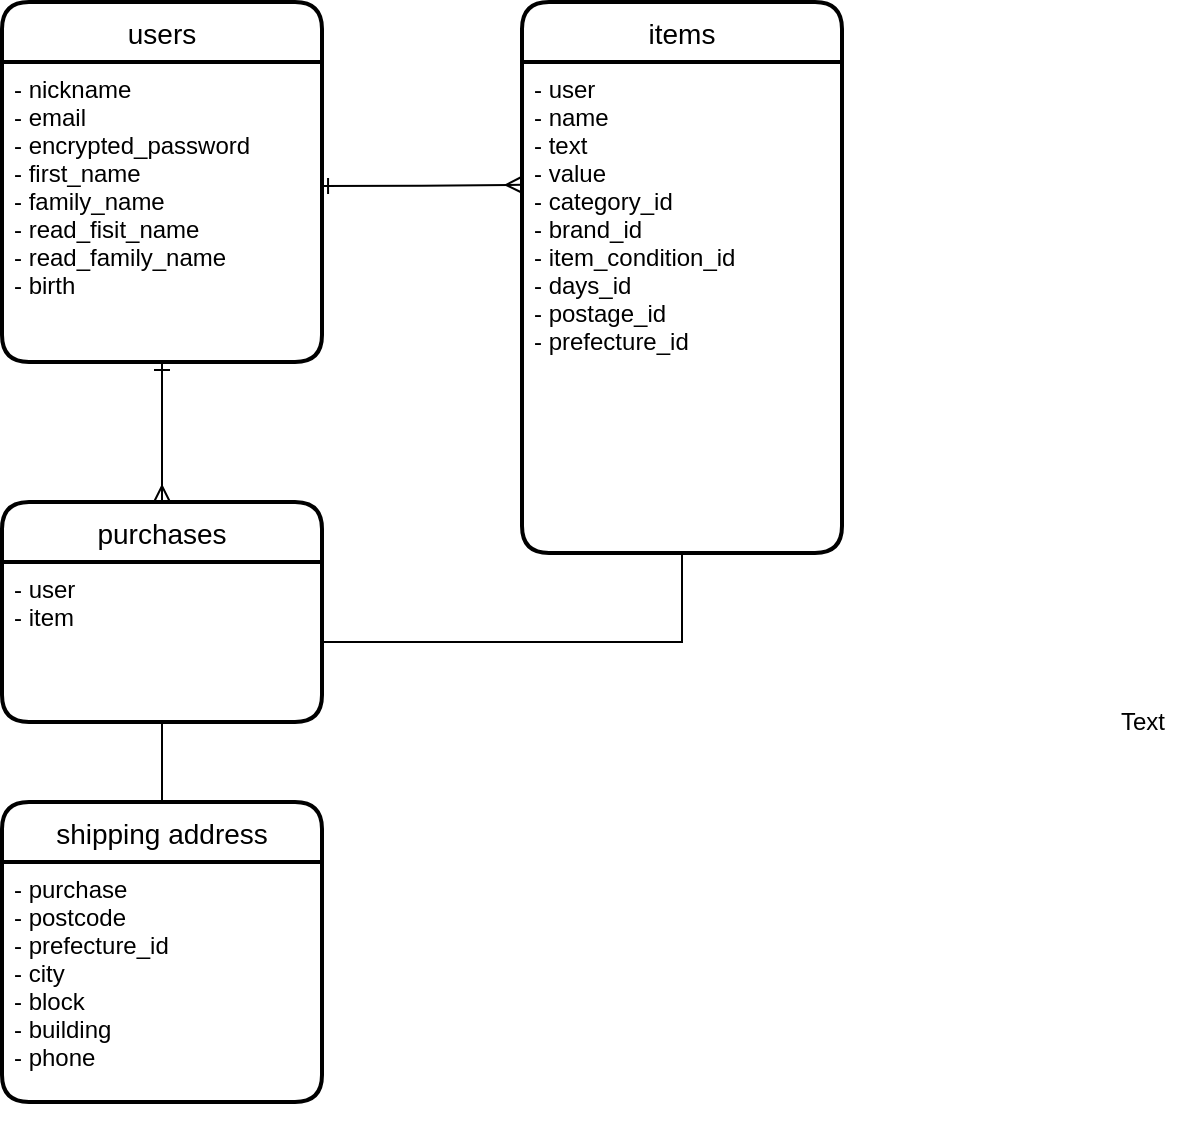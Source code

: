 <mxfile>
    <diagram id="GXA0Xu3G31MG3fQaJdB_" name="Page-1">
        <mxGraphModel dx="1180" dy="680" grid="1" gridSize="10" guides="1" tooltips="1" connect="1" arrows="1" fold="1" page="1" pageScale="1" pageWidth="850" pageHeight="1100" math="0" shadow="0">
            <root>
                <mxCell id="0"/>
                <mxCell id="1" parent="0"/>
                <mxCell id="116" value="items" style="swimlane;childLayout=stackLayout;horizontal=1;startSize=30;horizontalStack=0;rounded=1;fontSize=14;fontStyle=0;strokeWidth=2;resizeParent=0;resizeLast=1;shadow=0;dashed=0;align=center;fillColor=none;" parent="1" vertex="1">
                    <mxGeometry x="300" y="40" width="160" height="275.5" as="geometry"/>
                </mxCell>
                <mxCell id="125" style="edgeStyle=orthogonalEdgeStyle;rounded=0;orthogonalLoop=1;jettySize=auto;html=1;exitX=0.5;exitY=1;exitDx=0;exitDy=0;" parent="116" source="117" target="117" edge="1">
                    <mxGeometry relative="1" as="geometry"/>
                </mxCell>
                <mxCell id="117" value="- user&#10;- name&#10;- text&#10;- value&#10;- category_id&#10;- brand_id&#10;- item_condition_id&#10;- days_id&#10;- postage_id&#10;- prefecture_id" style="align=left;strokeColor=none;fillColor=none;spacingLeft=4;fontSize=12;verticalAlign=top;resizable=0;rotatable=0;part=1;" parent="116" vertex="1">
                    <mxGeometry y="30" width="160" height="245.5" as="geometry"/>
                </mxCell>
                <mxCell id="118" value="users" style="swimlane;childLayout=stackLayout;horizontal=1;startSize=30;horizontalStack=0;rounded=1;fontSize=14;fontStyle=0;strokeWidth=2;resizeParent=0;resizeLast=1;shadow=0;dashed=0;align=center;fillColor=none;" parent="1" vertex="1">
                    <mxGeometry x="40" y="40" width="160" height="180" as="geometry"/>
                </mxCell>
                <mxCell id="119" value="- nickname&#10;- email&#10;- encrypted_password&#10;- first_name&#10;- family_name&#10;- read_fisit_name&#10;- read_family_name&#10;- birth" style="align=left;strokeColor=none;fillColor=none;spacingLeft=4;fontSize=12;verticalAlign=top;resizable=0;rotatable=0;part=1;" parent="118" vertex="1">
                    <mxGeometry y="30" width="160" height="150" as="geometry"/>
                </mxCell>
                <mxCell id="120" value="shipping address" style="swimlane;childLayout=stackLayout;horizontal=1;startSize=30;horizontalStack=0;rounded=1;fontSize=14;fontStyle=0;strokeWidth=2;resizeParent=0;resizeLast=1;shadow=0;dashed=0;align=center;fillColor=none;" parent="1" vertex="1">
                    <mxGeometry x="40" y="440" width="160" height="150" as="geometry"/>
                </mxCell>
                <mxCell id="121" value="- purchase&#10;- postcode&#10;- prefecture_id&#10;- city&#10;- block&#10;- building&#10;- phone&#10;&#10;" style="align=left;strokeColor=none;fillColor=none;spacingLeft=4;fontSize=12;verticalAlign=top;resizable=0;rotatable=0;part=1;" parent="120" vertex="1">
                    <mxGeometry y="30" width="160" height="120" as="geometry"/>
                </mxCell>
                <mxCell id="133" style="edgeStyle=orthogonalEdgeStyle;rounded=0;orthogonalLoop=1;jettySize=auto;html=1;exitX=0.5;exitY=1;exitDx=0;exitDy=0;" parent="120" source="121" target="121" edge="1">
                    <mxGeometry relative="1" as="geometry"/>
                </mxCell>
                <mxCell id="139" value="purchases" style="swimlane;childLayout=stackLayout;horizontal=1;startSize=30;horizontalStack=0;rounded=1;fontSize=14;fontStyle=0;strokeWidth=2;resizeParent=0;resizeLast=1;shadow=0;dashed=0;align=center;" parent="1" vertex="1">
                    <mxGeometry x="40" y="290" width="160" height="110" as="geometry"/>
                </mxCell>
                <mxCell id="140" value="- user&#10;- item" style="align=left;strokeColor=none;fillColor=none;spacingLeft=4;fontSize=12;verticalAlign=top;resizable=0;rotatable=0;part=1;" parent="139" vertex="1">
                    <mxGeometry y="30" width="160" height="80" as="geometry"/>
                </mxCell>
                <mxCell id="146" style="edgeStyle=orthogonalEdgeStyle;rounded=0;orthogonalLoop=1;jettySize=auto;html=1;exitX=0.5;exitY=1;exitDx=0;exitDy=0;endArrow=none;endFill=0;" parent="1" source="140" target="120" edge="1">
                    <mxGeometry relative="1" as="geometry">
                        <mxPoint x="160" y="530" as="sourcePoint"/>
                    </mxGeometry>
                </mxCell>
                <mxCell id="167" style="edgeStyle=orthogonalEdgeStyle;rounded=0;orthogonalLoop=1;jettySize=auto;html=1;exitX=0.5;exitY=1;exitDx=0;exitDy=0;entryX=1;entryY=0.5;entryDx=0;entryDy=0;startArrow=none;startFill=0;endArrow=none;endFill=0;" parent="1" source="117" target="140" edge="1">
                    <mxGeometry relative="1" as="geometry">
                        <Array as="points">
                            <mxPoint x="380" y="360"/>
                        </Array>
                    </mxGeometry>
                </mxCell>
                <mxCell id="191" style="edgeStyle=orthogonalEdgeStyle;rounded=0;orthogonalLoop=1;jettySize=auto;html=1;exitX=0.994;exitY=0.413;exitDx=0;exitDy=0;entryX=0;entryY=0.25;entryDx=0;entryDy=0;exitPerimeter=0;endArrow=ERmany;endFill=0;startArrow=ERone;startFill=0;" parent="1" source="119" target="117" edge="1">
                    <mxGeometry relative="1" as="geometry"/>
                </mxCell>
                <mxCell id="192" style="edgeStyle=orthogonalEdgeStyle;rounded=0;orthogonalLoop=1;jettySize=auto;html=1;exitX=0.5;exitY=1;exitDx=0;exitDy=0;entryX=0.5;entryY=0;entryDx=0;entryDy=0;endArrow=ERmany;endFill=0;startArrow=ERone;startFill=0;" parent="1" source="119" target="139" edge="1">
                    <mxGeometry relative="1" as="geometry">
                        <mxPoint x="209.04" y="141.95" as="sourcePoint"/>
                        <mxPoint x="310" y="141.375" as="targetPoint"/>
                    </mxGeometry>
                </mxCell>
                <mxCell id="193" value="Text" style="text;html=1;align=center;verticalAlign=middle;resizable=0;points=[];autosize=1;strokeColor=none;" vertex="1" parent="1">
                    <mxGeometry x="590" y="390" width="40" height="20" as="geometry"/>
                </mxCell>
            </root>
        </mxGraphModel>
    </diagram>
</mxfile>
